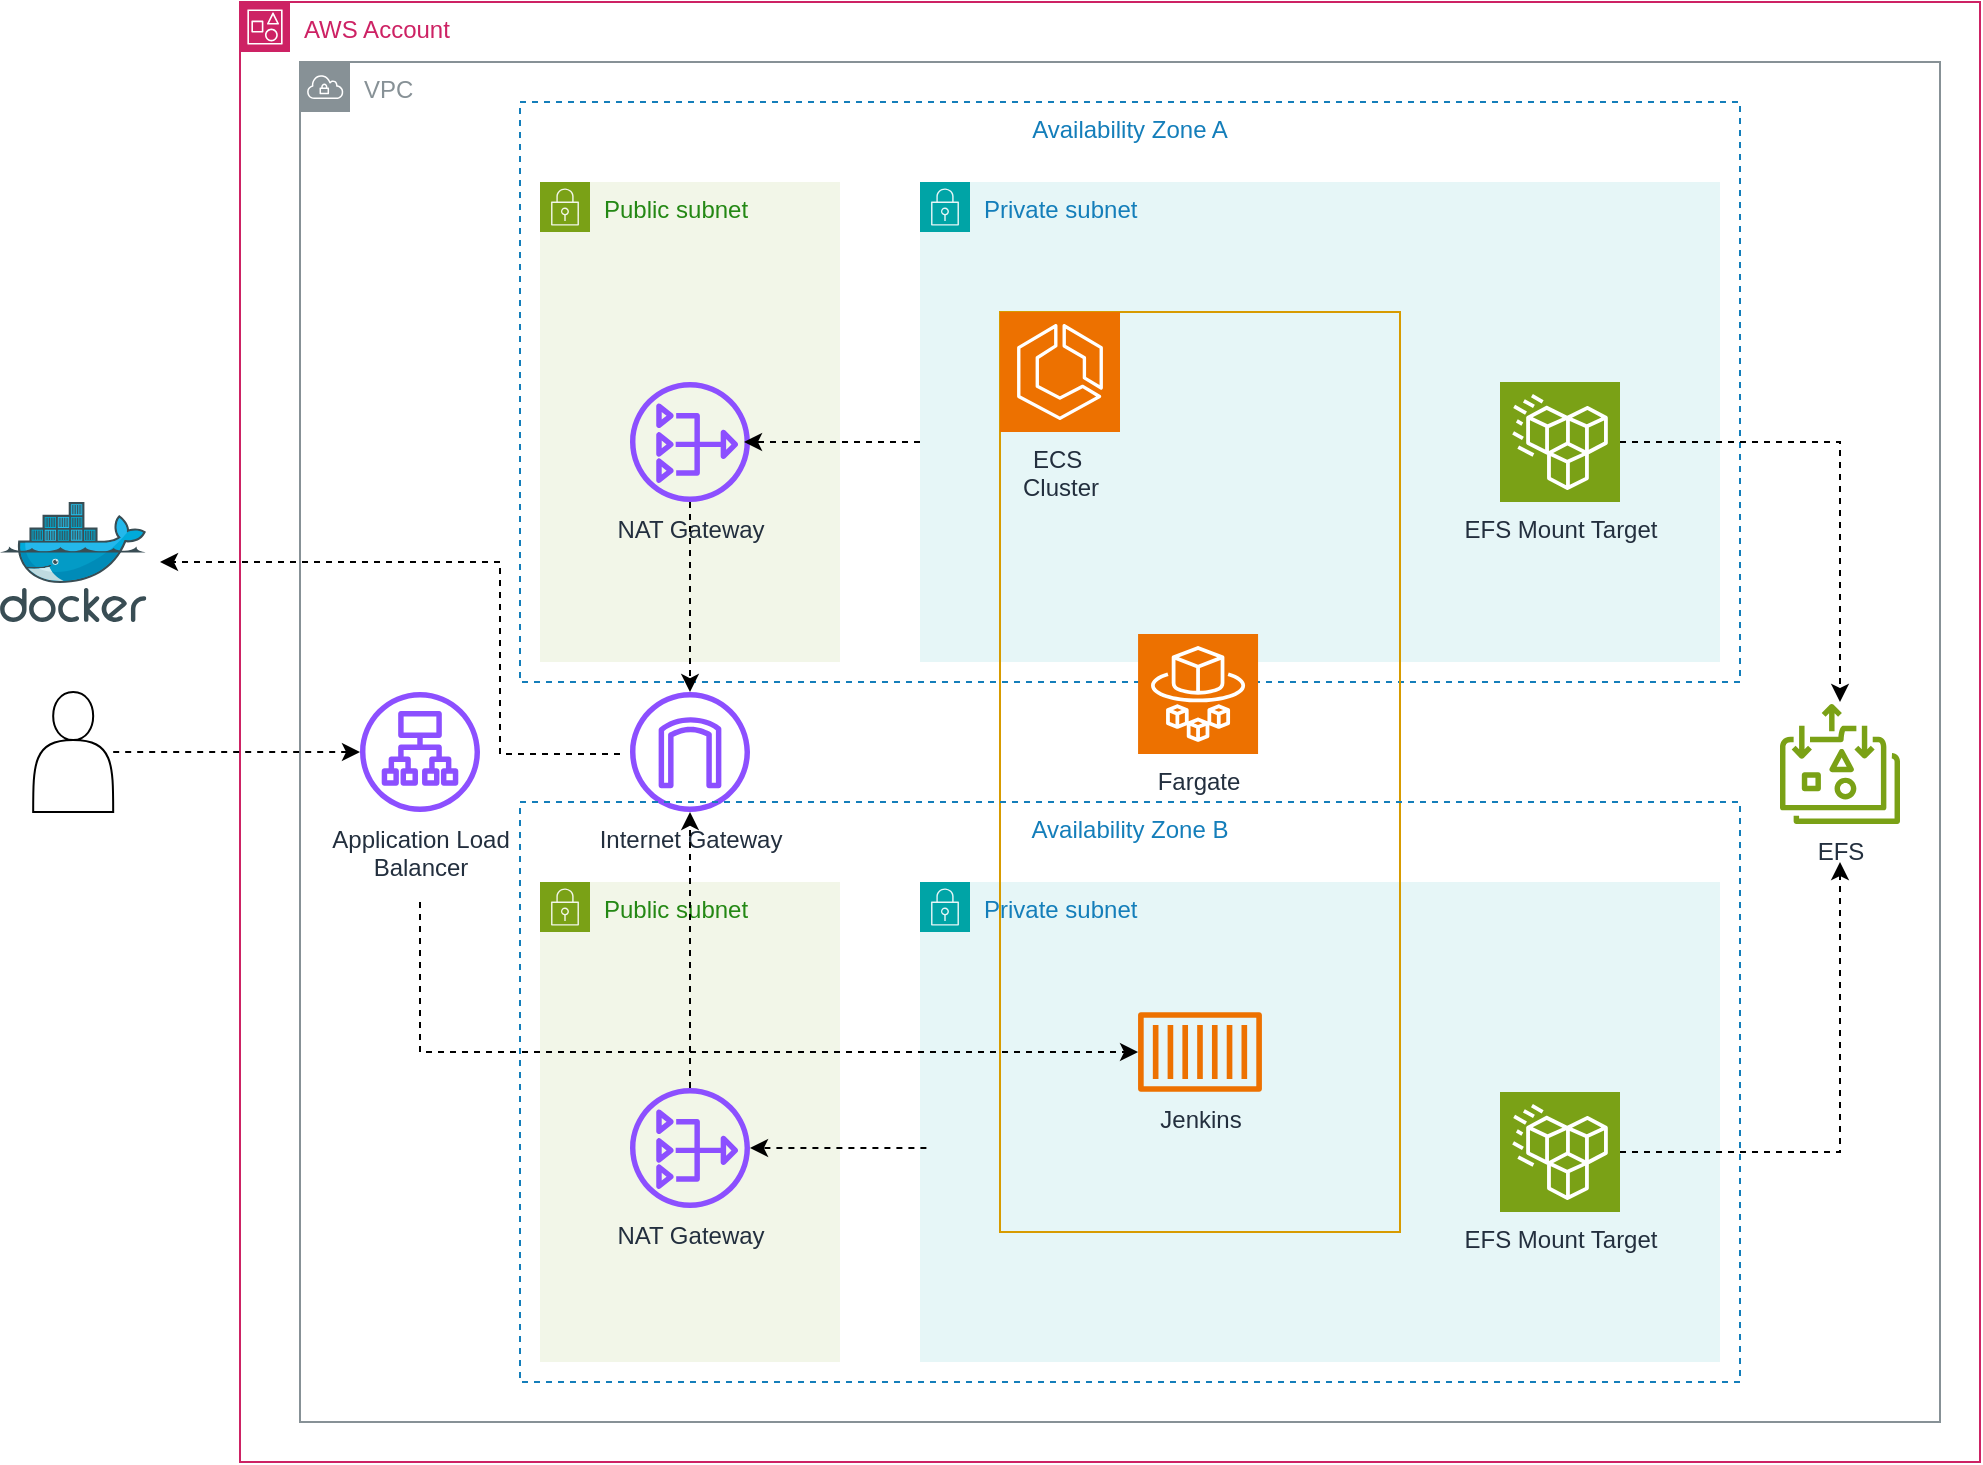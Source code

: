 <mxfile version="24.7.17">
  <diagram name="Page-1" id="BgUSemuKrn2nTzNCQmrP">
    <mxGraphModel dx="1272" dy="969" grid="0" gridSize="10" guides="1" tooltips="1" connect="1" arrows="1" fold="1" page="1" pageScale="1" pageWidth="1100" pageHeight="850" math="0" shadow="0">
      <root>
        <mxCell id="0" />
        <mxCell id="1" parent="0" />
        <mxCell id="DDf4HPQSBz6CLD3svjrc-23" value="Availability Zone A" style="fillColor=none;strokeColor=#147EBA;dashed=1;verticalAlign=top;fontStyle=0;fontColor=#147EBA;whiteSpace=wrap;html=1;" vertex="1" parent="1">
          <mxGeometry x="310" y="110" width="610" height="290" as="geometry" />
        </mxCell>
        <mxCell id="DDf4HPQSBz6CLD3svjrc-5" value="Public subnet" style="points=[[0,0],[0.25,0],[0.5,0],[0.75,0],[1,0],[1,0.25],[1,0.5],[1,0.75],[1,1],[0.75,1],[0.5,1],[0.25,1],[0,1],[0,0.75],[0,0.5],[0,0.25]];outlineConnect=0;gradientColor=none;html=1;whiteSpace=wrap;fontSize=12;fontStyle=0;container=1;pointerEvents=0;collapsible=0;recursiveResize=0;shape=mxgraph.aws4.group;grIcon=mxgraph.aws4.group_security_group;grStroke=0;strokeColor=#7AA116;fillColor=#F2F6E8;verticalAlign=top;align=left;spacingLeft=30;fontColor=#248814;dashed=0;" vertex="1" parent="1">
          <mxGeometry x="320" y="150" width="150" height="240" as="geometry" />
        </mxCell>
        <mxCell id="DDf4HPQSBz6CLD3svjrc-7" value="NAT Gateway" style="sketch=0;outlineConnect=0;fontColor=#232F3E;gradientColor=none;fillColor=#8C4FFF;strokeColor=none;dashed=0;verticalLabelPosition=bottom;verticalAlign=top;align=center;html=1;fontSize=12;fontStyle=0;aspect=fixed;pointerEvents=1;shape=mxgraph.aws4.nat_gateway;" vertex="1" parent="DDf4HPQSBz6CLD3svjrc-5">
          <mxGeometry x="45" y="100" width="60" height="60" as="geometry" />
        </mxCell>
        <mxCell id="DDf4HPQSBz6CLD3svjrc-3" value="Private subnet" style="points=[[0,0],[0.25,0],[0.5,0],[0.75,0],[1,0],[1,0.25],[1,0.5],[1,0.75],[1,1],[0.75,1],[0.5,1],[0.25,1],[0,1],[0,0.75],[0,0.5],[0,0.25]];outlineConnect=0;gradientColor=none;html=1;whiteSpace=wrap;fontSize=12;fontStyle=0;container=1;pointerEvents=0;collapsible=0;recursiveResize=0;shape=mxgraph.aws4.group;grIcon=mxgraph.aws4.group_security_group;grStroke=0;strokeColor=#00A4A6;fillColor=#E6F6F7;verticalAlign=top;align=left;spacingLeft=30;fontColor=#147EBA;dashed=0;" vertex="1" parent="1">
          <mxGeometry x="510" y="500" width="400" height="240" as="geometry" />
        </mxCell>
        <mxCell id="DDf4HPQSBz6CLD3svjrc-11" value="EFS Mount Target" style="sketch=0;points=[[0,0,0],[0.25,0,0],[0.5,0,0],[0.75,0,0],[1,0,0],[0,1,0],[0.25,1,0],[0.5,1,0],[0.75,1,0],[1,1,0],[0,0.25,0],[0,0.5,0],[0,0.75,0],[1,0.25,0],[1,0.5,0],[1,0.75,0]];outlineConnect=0;fontColor=#232F3E;fillColor=#7AA116;strokeColor=#ffffff;dashed=0;verticalLabelPosition=bottom;verticalAlign=top;align=center;html=1;fontSize=12;fontStyle=0;aspect=fixed;shape=mxgraph.aws4.resourceIcon;resIcon=mxgraph.aws4.efs_standard;" vertex="1" parent="DDf4HPQSBz6CLD3svjrc-3">
          <mxGeometry x="290" y="105" width="60" height="60" as="geometry" />
        </mxCell>
        <mxCell id="DDf4HPQSBz6CLD3svjrc-4" value="Private subnet" style="points=[[0,0],[0.25,0],[0.5,0],[0.75,0],[1,0],[1,0.25],[1,0.5],[1,0.75],[1,1],[0.75,1],[0.5,1],[0.25,1],[0,1],[0,0.75],[0,0.5],[0,0.25]];outlineConnect=0;gradientColor=none;html=1;whiteSpace=wrap;fontSize=12;fontStyle=0;container=1;pointerEvents=0;collapsible=0;recursiveResize=0;shape=mxgraph.aws4.group;grIcon=mxgraph.aws4.group_security_group;grStroke=0;strokeColor=#00A4A6;fillColor=#E6F6F7;verticalAlign=top;align=left;spacingLeft=30;fontColor=#147EBA;dashed=0;" vertex="1" parent="1">
          <mxGeometry x="510" y="150" width="400" height="240" as="geometry" />
        </mxCell>
        <mxCell id="DDf4HPQSBz6CLD3svjrc-19" value="EFS Mount Target" style="sketch=0;points=[[0,0,0],[0.25,0,0],[0.5,0,0],[0.75,0,0],[1,0,0],[0,1,0],[0.25,1,0],[0.5,1,0],[0.75,1,0],[1,1,0],[0,0.25,0],[0,0.5,0],[0,0.75,0],[1,0.25,0],[1,0.5,0],[1,0.75,0]];outlineConnect=0;fontColor=#232F3E;fillColor=#7AA116;strokeColor=#ffffff;dashed=0;verticalLabelPosition=bottom;verticalAlign=top;align=center;html=1;fontSize=12;fontStyle=0;aspect=fixed;shape=mxgraph.aws4.resourceIcon;resIcon=mxgraph.aws4.efs_standard;" vertex="1" parent="DDf4HPQSBz6CLD3svjrc-4">
          <mxGeometry x="290" y="100" width="60" height="60" as="geometry" />
        </mxCell>
        <mxCell id="DDf4HPQSBz6CLD3svjrc-15" value="" style="rounded=0;whiteSpace=wrap;html=1;fillColor=none;strokeColor=#d79b00;" vertex="1" parent="1">
          <mxGeometry x="550" y="215" width="200" height="460" as="geometry" />
        </mxCell>
        <mxCell id="DDf4HPQSBz6CLD3svjrc-1" value="AWS Account" style="points=[[0,0],[0.25,0],[0.5,0],[0.75,0],[1,0],[1,0.25],[1,0.5],[1,0.75],[1,1],[0.75,1],[0.5,1],[0.25,1],[0,1],[0,0.75],[0,0.5],[0,0.25]];outlineConnect=0;gradientColor=none;html=1;whiteSpace=wrap;fontSize=12;fontStyle=0;container=1;pointerEvents=0;collapsible=0;recursiveResize=0;shape=mxgraph.aws4.group;grIcon=mxgraph.aws4.group_account;strokeColor=#CD2264;fillColor=none;verticalAlign=top;align=left;spacingLeft=30;fontColor=#CD2264;dashed=0;" vertex="1" parent="1">
          <mxGeometry x="170" y="60" width="870" height="730" as="geometry" />
        </mxCell>
        <mxCell id="DDf4HPQSBz6CLD3svjrc-2" value="VPC" style="sketch=0;outlineConnect=0;gradientColor=none;html=1;whiteSpace=wrap;fontSize=12;fontStyle=0;shape=mxgraph.aws4.group;grIcon=mxgraph.aws4.group_vpc;strokeColor=#879196;fillColor=none;verticalAlign=top;align=left;spacingLeft=30;fontColor=#879196;dashed=0;" vertex="1" parent="1">
          <mxGeometry x="200" y="90" width="820" height="680" as="geometry" />
        </mxCell>
        <mxCell id="DDf4HPQSBz6CLD3svjrc-6" value="Public subnet" style="points=[[0,0],[0.25,0],[0.5,0],[0.75,0],[1,0],[1,0.25],[1,0.5],[1,0.75],[1,1],[0.75,1],[0.5,1],[0.25,1],[0,1],[0,0.75],[0,0.5],[0,0.25]];outlineConnect=0;gradientColor=none;html=1;whiteSpace=wrap;fontSize=12;fontStyle=0;container=1;pointerEvents=0;collapsible=0;recursiveResize=0;shape=mxgraph.aws4.group;grIcon=mxgraph.aws4.group_security_group;grStroke=0;strokeColor=#7AA116;fillColor=#F2F6E8;verticalAlign=top;align=left;spacingLeft=30;fontColor=#248814;dashed=0;" vertex="1" parent="1">
          <mxGeometry x="320" y="500" width="150" height="240" as="geometry" />
        </mxCell>
        <mxCell id="DDf4HPQSBz6CLD3svjrc-8" value="NAT Gateway" style="sketch=0;outlineConnect=0;fontColor=#232F3E;gradientColor=none;fillColor=#8C4FFF;strokeColor=none;dashed=0;verticalLabelPosition=bottom;verticalAlign=top;align=center;html=1;fontSize=12;fontStyle=0;aspect=fixed;pointerEvents=1;shape=mxgraph.aws4.nat_gateway;" vertex="1" parent="DDf4HPQSBz6CLD3svjrc-6">
          <mxGeometry x="45" y="103" width="60" height="60" as="geometry" />
        </mxCell>
        <mxCell id="DDf4HPQSBz6CLD3svjrc-9" value="Internet Gateway" style="sketch=0;outlineConnect=0;fontColor=#232F3E;gradientColor=none;fillColor=#8C4FFF;strokeColor=none;dashed=0;verticalLabelPosition=bottom;verticalAlign=top;align=center;html=1;fontSize=12;fontStyle=0;aspect=fixed;pointerEvents=1;shape=mxgraph.aws4.internet_gateway;" vertex="1" parent="1">
          <mxGeometry x="365" y="405" width="60" height="60" as="geometry" />
        </mxCell>
        <mxCell id="DDf4HPQSBz6CLD3svjrc-10" value="Application Load&lt;div&gt;Balancer&lt;/div&gt;" style="sketch=0;outlineConnect=0;fontColor=#232F3E;gradientColor=none;fillColor=#8C4FFF;strokeColor=none;dashed=0;verticalLabelPosition=bottom;verticalAlign=top;align=center;html=1;fontSize=12;fontStyle=0;aspect=fixed;pointerEvents=1;shape=mxgraph.aws4.application_load_balancer;" vertex="1" parent="1">
          <mxGeometry x="230" y="405" width="60" height="60" as="geometry" />
        </mxCell>
        <mxCell id="DDf4HPQSBz6CLD3svjrc-12" value="EFS" style="sketch=0;outlineConnect=0;fontColor=#232F3E;gradientColor=none;fillColor=#7AA116;strokeColor=none;dashed=0;verticalLabelPosition=bottom;verticalAlign=top;align=center;html=1;fontSize=12;fontStyle=0;aspect=fixed;pointerEvents=1;shape=mxgraph.aws4.elastic_file_system_standard;" vertex="1" parent="1">
          <mxGeometry x="940" y="411" width="60" height="60" as="geometry" />
        </mxCell>
        <mxCell id="DDf4HPQSBz6CLD3svjrc-14" value="ECS&amp;nbsp;&lt;div&gt;Cluster&lt;/div&gt;" style="sketch=0;points=[[0,0,0],[0.25,0,0],[0.5,0,0],[0.75,0,0],[1,0,0],[0,1,0],[0.25,1,0],[0.5,1,0],[0.75,1,0],[1,1,0],[0,0.25,0],[0,0.5,0],[0,0.75,0],[1,0.25,0],[1,0.5,0],[1,0.75,0]];outlineConnect=0;fontColor=#232F3E;fillColor=#ED7100;strokeColor=#ffffff;dashed=0;verticalLabelPosition=bottom;verticalAlign=top;align=center;html=1;fontSize=12;fontStyle=0;aspect=fixed;shape=mxgraph.aws4.resourceIcon;resIcon=mxgraph.aws4.ecs;" vertex="1" parent="1">
          <mxGeometry x="550" y="215" width="60" height="60" as="geometry" />
        </mxCell>
        <mxCell id="DDf4HPQSBz6CLD3svjrc-13" value="Fargate" style="sketch=0;points=[[0,0,0],[0.25,0,0],[0.5,0,0],[0.75,0,0],[1,0,0],[0,1,0],[0.25,1,0],[0.5,1,0],[0.75,1,0],[1,1,0],[0,0.25,0],[0,0.5,0],[0,0.75,0],[1,0.25,0],[1,0.5,0],[1,0.75,0]];outlineConnect=0;fontColor=#232F3E;fillColor=#ED7100;strokeColor=#ffffff;dashed=0;verticalLabelPosition=bottom;verticalAlign=top;align=center;html=1;fontSize=12;fontStyle=0;aspect=fixed;shape=mxgraph.aws4.resourceIcon;resIcon=mxgraph.aws4.fargate;" vertex="1" parent="1">
          <mxGeometry x="619.03" y="376" width="60" height="60" as="geometry" />
        </mxCell>
        <mxCell id="DDf4HPQSBz6CLD3svjrc-16" value="Jenkins" style="sketch=0;outlineConnect=0;fontColor=#232F3E;gradientColor=none;fillColor=#ED7100;strokeColor=none;dashed=0;verticalLabelPosition=bottom;verticalAlign=top;align=center;html=1;fontSize=12;fontStyle=0;aspect=fixed;pointerEvents=1;shape=mxgraph.aws4.container_1;" vertex="1" parent="1">
          <mxGeometry x="619.03" y="565" width="61.93" height="40" as="geometry" />
        </mxCell>
        <mxCell id="DDf4HPQSBz6CLD3svjrc-17" value="" style="endArrow=classic;html=1;rounded=0;dashed=1;" edge="1" parent="1" target="DDf4HPQSBz6CLD3svjrc-16">
          <mxGeometry width="50" height="50" relative="1" as="geometry">
            <mxPoint x="260" y="510" as="sourcePoint" />
            <mxPoint x="160" y="630" as="targetPoint" />
            <Array as="points">
              <mxPoint x="260" y="585" />
            </Array>
          </mxGeometry>
        </mxCell>
        <mxCell id="DDf4HPQSBz6CLD3svjrc-20" value="" style="endArrow=classic;html=1;rounded=0;exitX=1;exitY=0.5;exitDx=0;exitDy=0;exitPerimeter=0;dashed=1;" edge="1" parent="1" source="DDf4HPQSBz6CLD3svjrc-11">
          <mxGeometry width="50" height="50" relative="1" as="geometry">
            <mxPoint x="470" y="400" as="sourcePoint" />
            <mxPoint x="970" y="490" as="targetPoint" />
            <Array as="points">
              <mxPoint x="970" y="635" />
            </Array>
          </mxGeometry>
        </mxCell>
        <mxCell id="DDf4HPQSBz6CLD3svjrc-21" value="" style="endArrow=classic;html=1;rounded=0;exitX=1;exitY=0.5;exitDx=0;exitDy=0;exitPerimeter=0;dashed=1;" edge="1" parent="1" source="DDf4HPQSBz6CLD3svjrc-19">
          <mxGeometry width="50" height="50" relative="1" as="geometry">
            <mxPoint x="470" y="400" as="sourcePoint" />
            <mxPoint x="970" y="410" as="targetPoint" />
            <Array as="points">
              <mxPoint x="970" y="280" />
            </Array>
          </mxGeometry>
        </mxCell>
        <mxCell id="DDf4HPQSBz6CLD3svjrc-22" value="" style="image;sketch=0;aspect=fixed;html=1;points=[];align=center;fontSize=12;image=img/lib/mscae/Docker.svg;" vertex="1" parent="1">
          <mxGeometry x="50" y="310" width="73.18" height="60" as="geometry" />
        </mxCell>
        <mxCell id="DDf4HPQSBz6CLD3svjrc-24" value="" style="endArrow=classic;html=1;rounded=0;exitX=0.008;exitY=0.554;exitDx=0;exitDy=0;exitPerimeter=0;dashed=1;" edge="1" parent="1" source="DDf4HPQSBz6CLD3svjrc-3" target="DDf4HPQSBz6CLD3svjrc-8">
          <mxGeometry width="50" height="50" relative="1" as="geometry">
            <mxPoint x="490" y="650" as="sourcePoint" />
            <mxPoint x="520" y="350" as="targetPoint" />
          </mxGeometry>
        </mxCell>
        <mxCell id="DDf4HPQSBz6CLD3svjrc-25" value="" style="endArrow=classic;html=1;rounded=0;exitX=0.008;exitY=0.554;exitDx=0;exitDy=0;exitPerimeter=0;dashed=1;" edge="1" parent="1">
          <mxGeometry width="50" height="50" relative="1" as="geometry">
            <mxPoint x="510" y="280" as="sourcePoint" />
            <mxPoint x="422" y="280" as="targetPoint" />
          </mxGeometry>
        </mxCell>
        <mxCell id="DDf4HPQSBz6CLD3svjrc-26" value="" style="endArrow=classic;html=1;rounded=0;dashed=1;" edge="1" parent="1" source="DDf4HPQSBz6CLD3svjrc-8" target="DDf4HPQSBz6CLD3svjrc-9">
          <mxGeometry width="50" height="50" relative="1" as="geometry">
            <mxPoint x="390" y="590" as="sourcePoint" />
            <mxPoint x="520" y="350" as="targetPoint" />
          </mxGeometry>
        </mxCell>
        <mxCell id="DDf4HPQSBz6CLD3svjrc-27" value="" style="endArrow=classic;html=1;rounded=0;dashed=1;" edge="1" parent="1" source="DDf4HPQSBz6CLD3svjrc-7" target="DDf4HPQSBz6CLD3svjrc-9">
          <mxGeometry width="50" height="50" relative="1" as="geometry">
            <mxPoint x="470" y="390" as="sourcePoint" />
            <mxPoint x="520" y="340" as="targetPoint" />
          </mxGeometry>
        </mxCell>
        <mxCell id="DDf4HPQSBz6CLD3svjrc-28" value="Availability Zone B" style="fillColor=none;strokeColor=#147EBA;dashed=1;verticalAlign=top;fontStyle=0;fontColor=#147EBA;whiteSpace=wrap;html=1;" vertex="1" parent="1">
          <mxGeometry x="310" y="460" width="610" height="290" as="geometry" />
        </mxCell>
        <mxCell id="DDf4HPQSBz6CLD3svjrc-31" value="" style="endArrow=classic;html=1;rounded=0;dashed=1;" edge="1" parent="1">
          <mxGeometry width="50" height="50" relative="1" as="geometry">
            <mxPoint x="360" y="436" as="sourcePoint" />
            <mxPoint x="130" y="340" as="targetPoint" />
            <Array as="points">
              <mxPoint x="300" y="436" />
              <mxPoint x="300" y="340" />
            </Array>
          </mxGeometry>
        </mxCell>
        <mxCell id="DDf4HPQSBz6CLD3svjrc-34" style="edgeStyle=orthogonalEdgeStyle;rounded=0;orthogonalLoop=1;jettySize=auto;html=1;dashed=1;" edge="1" parent="1" source="DDf4HPQSBz6CLD3svjrc-32" target="DDf4HPQSBz6CLD3svjrc-10">
          <mxGeometry relative="1" as="geometry" />
        </mxCell>
        <mxCell id="DDf4HPQSBz6CLD3svjrc-32" value="" style="shape=actor;whiteSpace=wrap;html=1;" vertex="1" parent="1">
          <mxGeometry x="66.59" y="405" width="40" height="60" as="geometry" />
        </mxCell>
      </root>
    </mxGraphModel>
  </diagram>
</mxfile>
